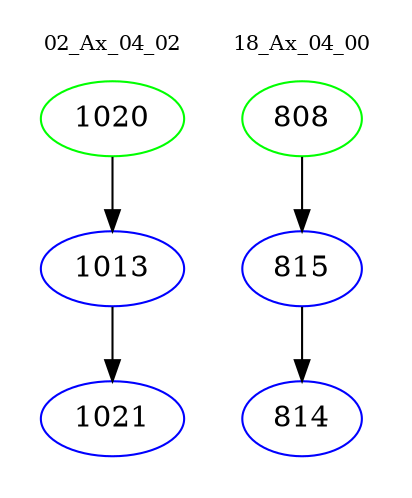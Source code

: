 digraph{
subgraph cluster_0 {
color = white
label = "02_Ax_04_02";
fontsize=10;
T0_1020 [label="1020", color="green"]
T0_1020 -> T0_1013 [color="black"]
T0_1013 [label="1013", color="blue"]
T0_1013 -> T0_1021 [color="black"]
T0_1021 [label="1021", color="blue"]
}
subgraph cluster_1 {
color = white
label = "18_Ax_04_00";
fontsize=10;
T1_808 [label="808", color="green"]
T1_808 -> T1_815 [color="black"]
T1_815 [label="815", color="blue"]
T1_815 -> T1_814 [color="black"]
T1_814 [label="814", color="blue"]
}
}
